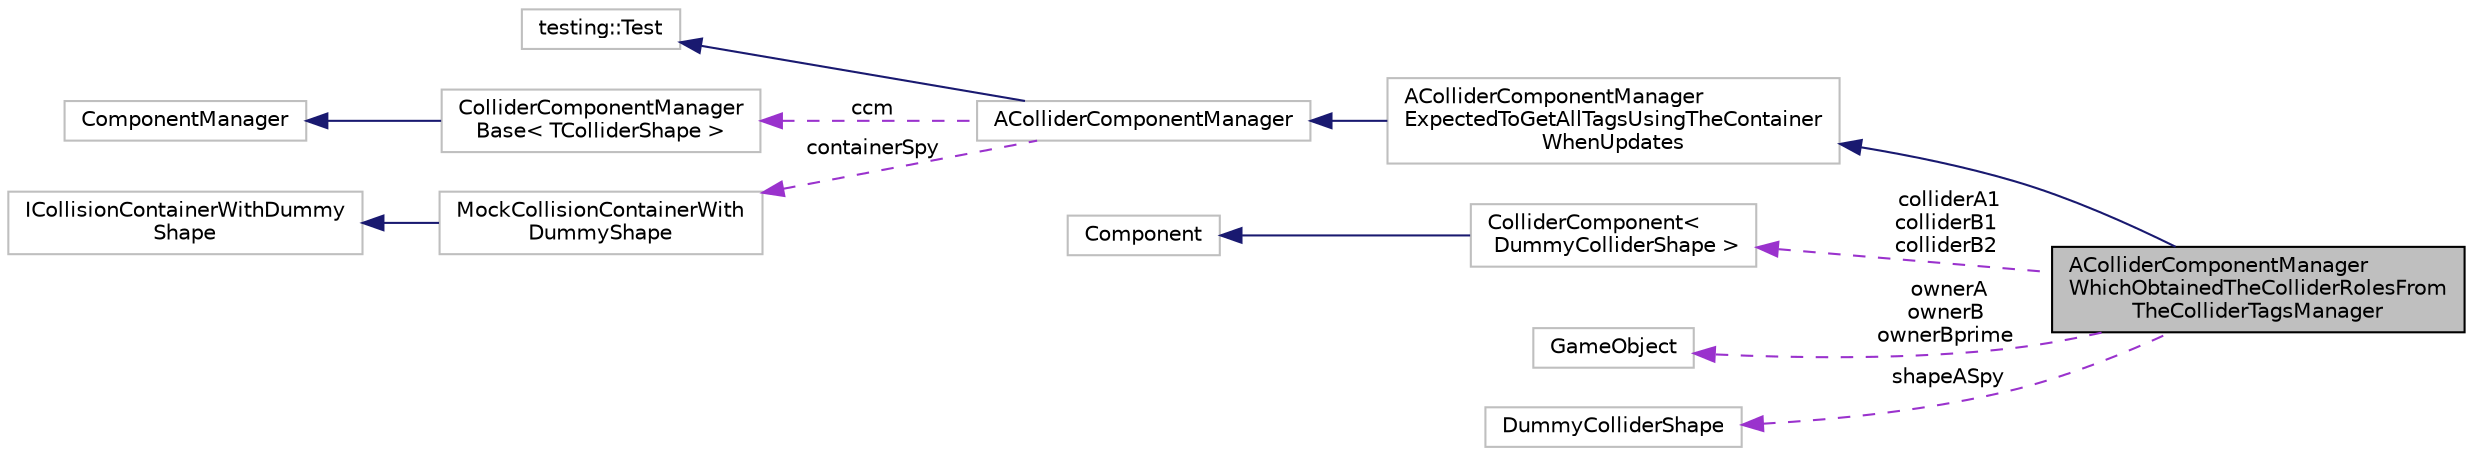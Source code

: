digraph "AColliderComponentManagerWhichObtainedTheColliderRolesFromTheColliderTagsManager"
{
 // LATEX_PDF_SIZE
  edge [fontname="Helvetica",fontsize="10",labelfontname="Helvetica",labelfontsize="10"];
  node [fontname="Helvetica",fontsize="10",shape=record];
  rankdir="LR";
  Node1 [label="AColliderComponentManager\lWhichObtainedTheColliderRolesFrom\lTheColliderTagsManager",height=0.2,width=0.4,color="black", fillcolor="grey75", style="filled", fontcolor="black",tooltip=" "];
  Node2 -> Node1 [dir="back",color="midnightblue",fontsize="10",style="solid",fontname="Helvetica"];
  Node2 [label="AColliderComponentManager\lExpectedToGetAllTagsUsingTheContainer\lWhenUpdates",height=0.2,width=0.4,color="grey75", fillcolor="white", style="filled",URL="$struct_a_collider_component_manager_expected_to_get_all_tags_using_the_container_when_updates.html",tooltip=" "];
  Node3 -> Node2 [dir="back",color="midnightblue",fontsize="10",style="solid",fontname="Helvetica"];
  Node3 [label="AColliderComponentManager",height=0.2,width=0.4,color="grey75", fillcolor="white", style="filled",URL="$struct_a_collider_component_manager.html",tooltip=" "];
  Node4 -> Node3 [dir="back",color="midnightblue",fontsize="10",style="solid",fontname="Helvetica"];
  Node4 [label="testing::Test",height=0.2,width=0.4,color="grey75", fillcolor="white", style="filled",tooltip=" "];
  Node5 -> Node3 [dir="back",color="darkorchid3",fontsize="10",style="dashed",label=" ccm" ,fontname="Helvetica"];
  Node5 [label="ColliderComponentManager\lBase\< TColliderShape \>",height=0.2,width=0.4,color="grey75", fillcolor="white", style="filled",URL="$class_collider_component_manager_base.html",tooltip=" "];
  Node6 -> Node5 [dir="back",color="midnightblue",fontsize="10",style="solid",fontname="Helvetica"];
  Node6 [label="ComponentManager",height=0.2,width=0.4,color="grey75", fillcolor="white", style="filled",URL="$class_component_manager.html",tooltip=" "];
  Node7 -> Node3 [dir="back",color="darkorchid3",fontsize="10",style="dashed",label=" containerSpy" ,fontname="Helvetica"];
  Node7 [label="MockCollisionContainerWith\lDummyShape",height=0.2,width=0.4,color="grey75", fillcolor="white", style="filled",URL="$struct_mock_collision_container_with_dummy_shape.html",tooltip=" "];
  Node8 -> Node7 [dir="back",color="midnightblue",fontsize="10",style="solid",fontname="Helvetica"];
  Node8 [label="ICollisionContainerWithDummy\lShape",height=0.2,width=0.4,color="grey75", fillcolor="white", style="filled",URL="$struct_i_collision_container.html",tooltip=" "];
  Node9 -> Node1 [dir="back",color="darkorchid3",fontsize="10",style="dashed",label=" colliderA1\ncolliderB1\ncolliderB2" ,fontname="Helvetica"];
  Node9 [label="ColliderComponent\<\l DummyColliderShape \>",height=0.2,width=0.4,color="grey75", fillcolor="white", style="filled",URL="$class_collider_component.html",tooltip=" "];
  Node10 -> Node9 [dir="back",color="midnightblue",fontsize="10",style="solid",fontname="Helvetica"];
  Node10 [label="Component",height=0.2,width=0.4,color="grey75", fillcolor="white", style="filled",URL="$class_component.html",tooltip=" "];
  Node11 -> Node1 [dir="back",color="darkorchid3",fontsize="10",style="dashed",label=" ownerA\nownerB\nownerBprime" ,fontname="Helvetica"];
  Node11 [label="GameObject",height=0.2,width=0.4,color="grey75", fillcolor="white", style="filled",URL="$struct_game_object.html",tooltip=" "];
  Node12 -> Node1 [dir="back",color="darkorchid3",fontsize="10",style="dashed",label=" shapeASpy" ,fontname="Helvetica"];
  Node12 [label="DummyColliderShape",height=0.2,width=0.4,color="grey75", fillcolor="white", style="filled",URL="$struct_dummy_collider_shape.html",tooltip=" "];
}
